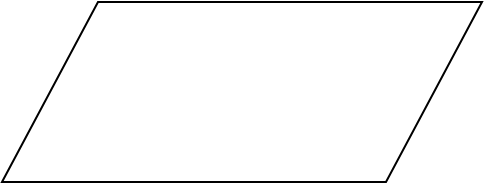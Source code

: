 <mxfile version="13.1.8" type="github"><diagram id="WXBOyLPeUHVx0s4qX4TD" name="Page-1"><mxGraphModel dx="594" dy="348" grid="1" gridSize="10" guides="1" tooltips="1" connect="1" arrows="1" fold="1" page="1" pageScale="1" pageWidth="850" pageHeight="1100" math="0" shadow="0"><root><mxCell id="0"/><mxCell id="1" parent="0"/><mxCell id="2prXesDoy6PK8FslxBdL-1" value="" style="shape=parallelogram;perimeter=parallelogramPerimeter;whiteSpace=wrap;html=1;" vertex="1" parent="1"><mxGeometry x="130" y="120" width="240" height="90" as="geometry"/></mxCell></root></mxGraphModel></diagram></mxfile>